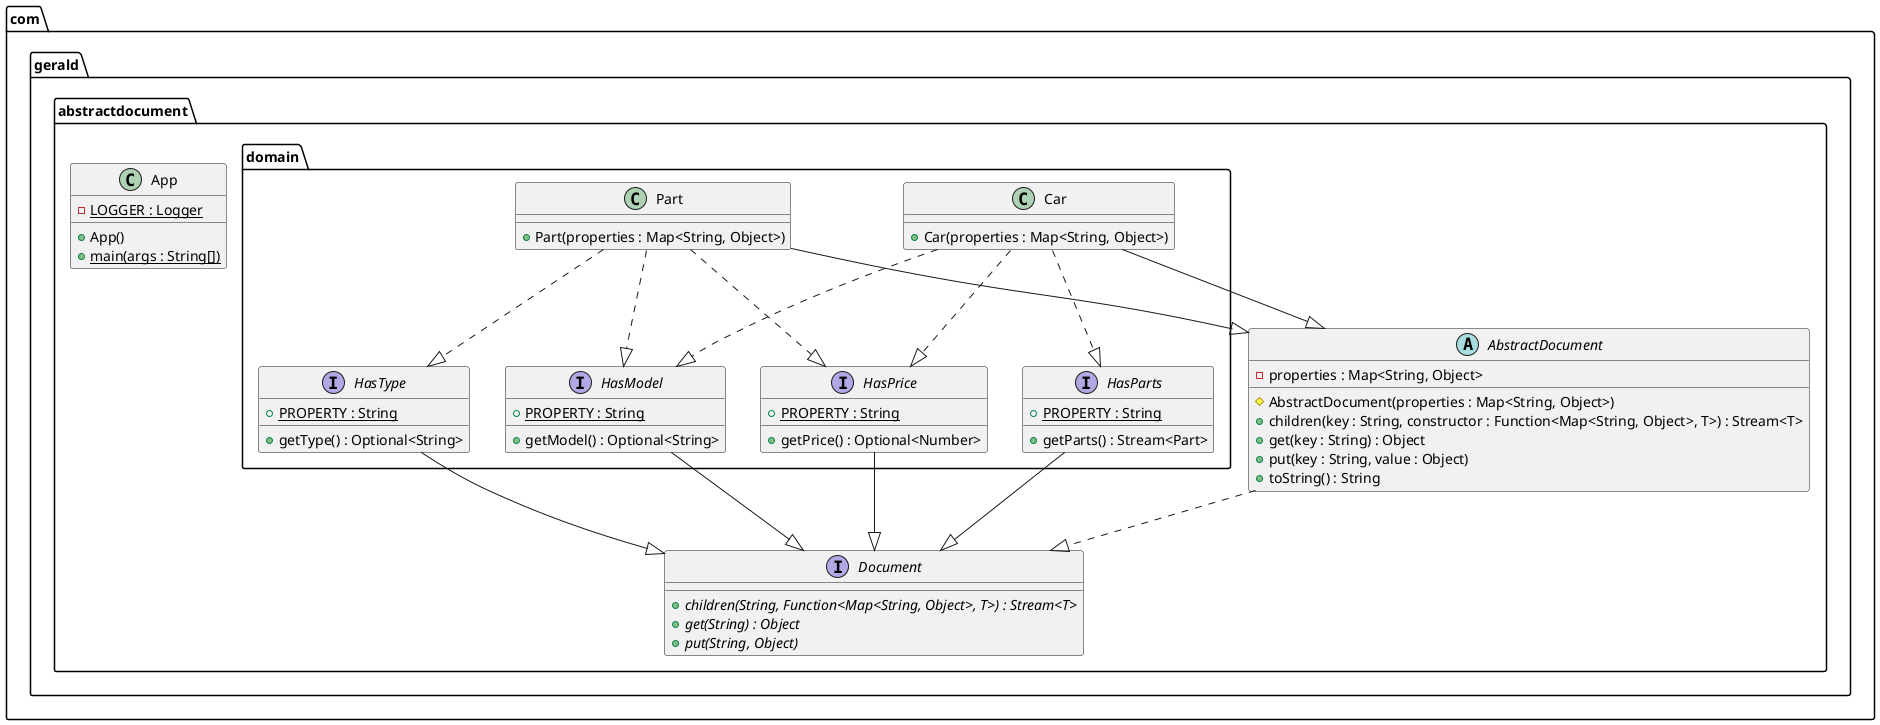 @startuml
package com.gerald.abstractdocument.domain {
  class Car {
    + Car(properties : Map<String, Object>)
  }
  interface HasModel {
    + PROPERTY : String {static}
    + getModel() : Optional<String>
  }
  interface HasParts {
    + PROPERTY : String {static}
    + getParts() : Stream<Part>
  }
  interface HasPrice {
    + PROPERTY : String {static}
    + getPrice() : Optional<Number>
  }
  interface HasType {
    + PROPERTY : String {static}
    + getType() : Optional<String>
  }
  class Part {
    + Part(properties : Map<String, Object>)
  }
}
package com.gerald.abstractdocument {
  abstract class AbstractDocument {
    - properties : Map<String, Object>
    # AbstractDocument(properties : Map<String, Object>)
    + children(key : String, constructor : Function<Map<String, Object>, T>) : Stream<T>
    + get(key : String) : Object
    + put(key : String, value : Object)
    + toString() : String
  }
  class App {
    - LOGGER : Logger {static}
    + App()
    + main(args : String[]) {static}
  }
  interface Document {
    + children(String, Function<Map<String, Object>, T>) : Stream<T> {abstract}
    + get(String) : Object {abstract}
    + put(String, Object) {abstract}
  }
}
AbstractDocument ..|> Document 
Car ..|> HasModel 
Car ..|> HasParts 
Car ..|> HasPrice 
Car --|> AbstractDocument 
HasModel --|> Document 
HasParts --|> Document 
HasPrice --|> Document 
HasType --|> Document 
Part ..|> HasType 
Part ..|> HasModel 
Part ..|> HasPrice 
Part --|> AbstractDocument 
@enduml